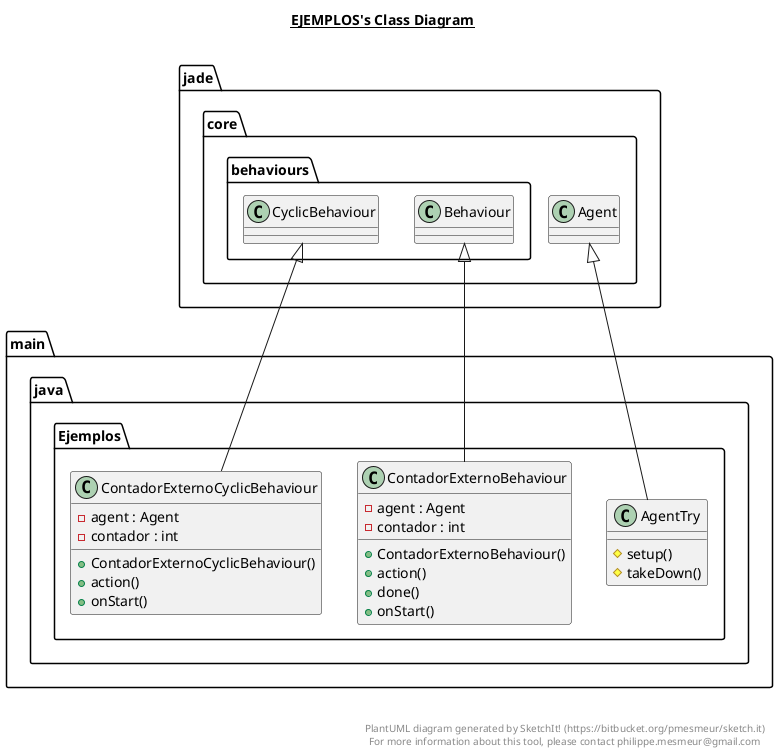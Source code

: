 @startuml

title __EJEMPLOS's Class Diagram__\n

  namespace main.java.Ejemplos {
    class AgentTry {
        # setup()
        # takeDown()
    }
  }
  

  namespace main.java.Ejemplos {
    class ContadorExternoBehaviour {
        - agent : Agent
        - contador : int
        + ContadorExternoBehaviour()
        + action()
        + done()
        + onStart()
    }
  }
  

  namespace main.java.Ejemplos {
    class ContadorExternoCyclicBehaviour {
        - agent : Agent
        - contador : int
        + ContadorExternoCyclicBehaviour()
        + action()
        + onStart()
    }
  }
  

  AgentTry -up-|> jade.core.Agent
  ContadorExternoBehaviour -up-|> jade.core.behaviours.Behaviour
  ContadorExternoCyclicBehaviour -up-|> jade.core.behaviours.CyclicBehaviour


right footer


PlantUML diagram generated by SketchIt! (https://bitbucket.org/pmesmeur/sketch.it)
For more information about this tool, please contact philippe.mesmeur@gmail.com
endfooter

@enduml
